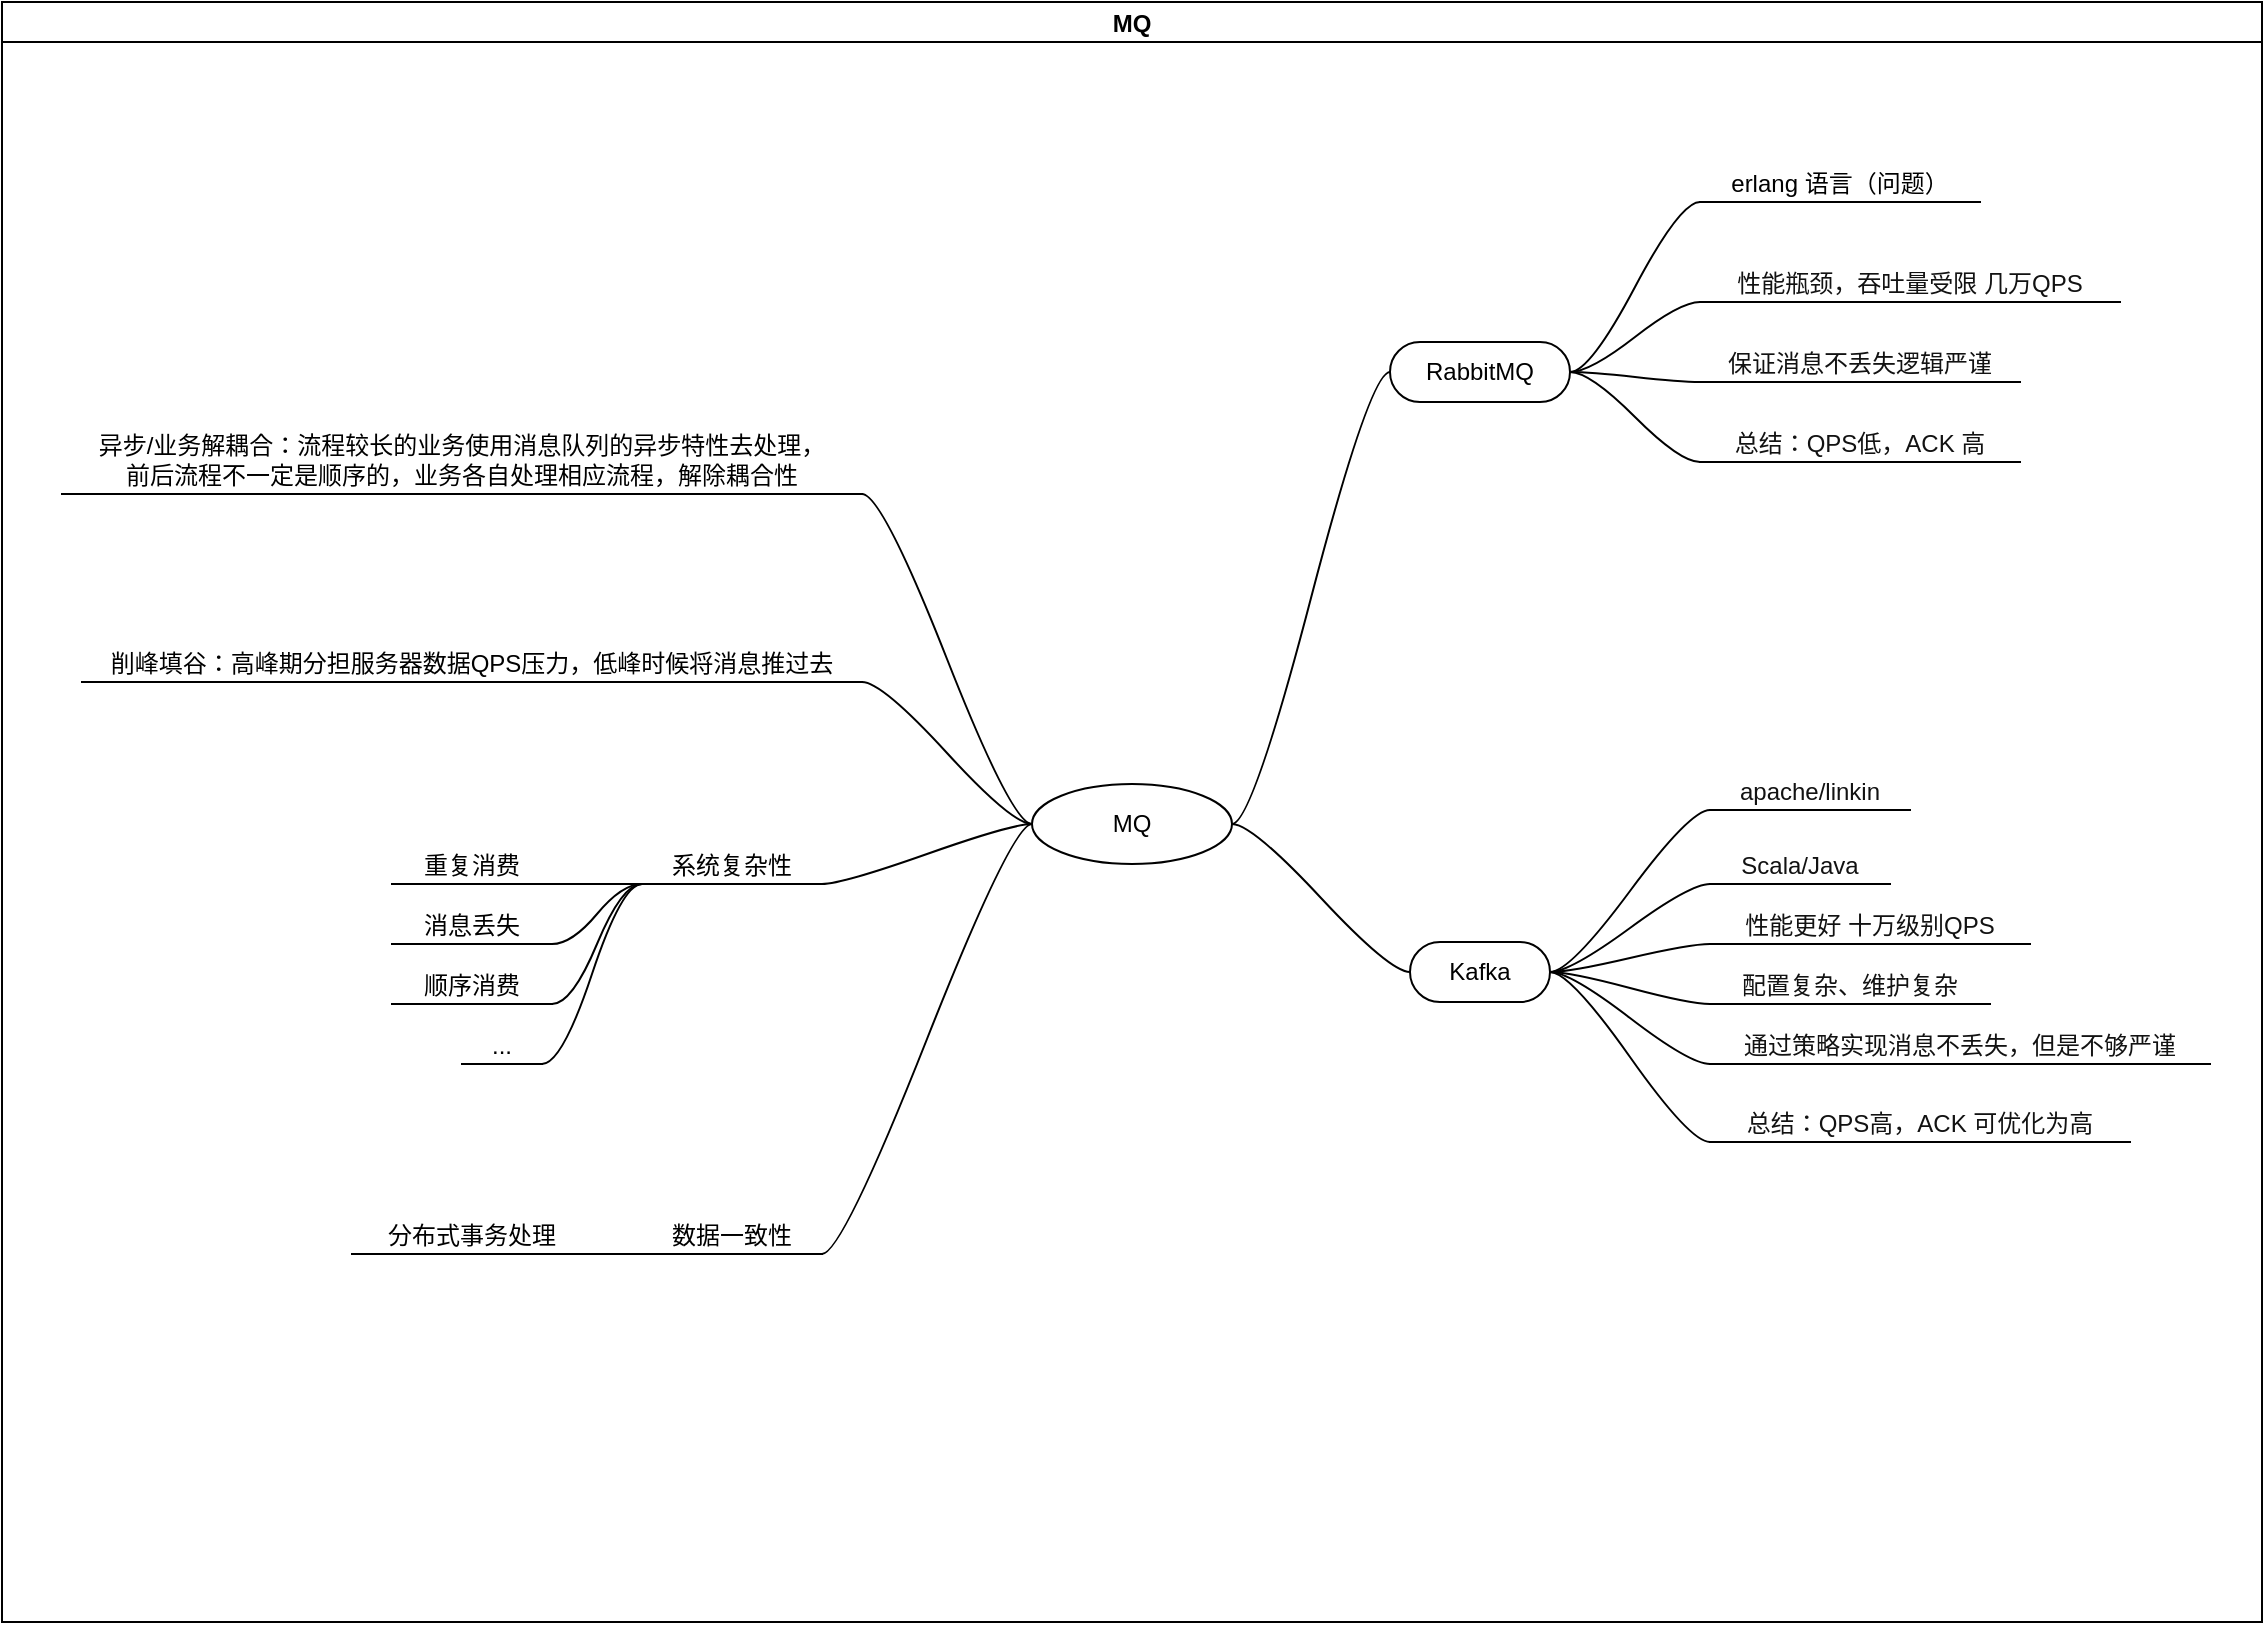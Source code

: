 <mxfile version="16.1.2" type="device"><diagram id="EsEOUA4yxL0yUVSUixGv" name="MQ"><mxGraphModel dx="1005" dy="727" grid="1" gridSize="10" guides="1" tooltips="1" connect="1" arrows="1" fold="1" page="1" pageScale="1" pageWidth="1169" pageHeight="827" math="0" shadow="0"><root><mxCell id="0"/><mxCell id="1" parent="0"/><mxCell id="F-Ff-eHJoBKHqlpSilNS-1" value="MQ" style="swimlane;startSize=20;horizontal=1;containerType=tree;movable=0;resizable=0;fontSize=12;" parent="1" vertex="1"><mxGeometry x="20" y="10" width="1130" height="810" as="geometry"/></mxCell><mxCell id="F-Ff-eHJoBKHqlpSilNS-2" value="" style="edgeStyle=entityRelationEdgeStyle;startArrow=none;endArrow=none;segment=10;curved=1;rounded=0;fontSize=12;" parent="F-Ff-eHJoBKHqlpSilNS-1" source="F-Ff-eHJoBKHqlpSilNS-6" target="F-Ff-eHJoBKHqlpSilNS-7" edge="1"><mxGeometry relative="1" as="geometry"/></mxCell><mxCell id="F-Ff-eHJoBKHqlpSilNS-4" value="" style="edgeStyle=entityRelationEdgeStyle;startArrow=none;endArrow=none;segment=10;curved=1;rounded=0;fontSize=12;" parent="F-Ff-eHJoBKHqlpSilNS-1" source="F-Ff-eHJoBKHqlpSilNS-6" target="F-Ff-eHJoBKHqlpSilNS-9" edge="1"><mxGeometry relative="1" as="geometry"/></mxCell><mxCell id="F-Ff-eHJoBKHqlpSilNS-6" value="MQ" style="ellipse;whiteSpace=wrap;html=1;align=center;treeFolding=1;treeMoving=1;newEdgeStyle={&quot;edgeStyle&quot;:&quot;entityRelationEdgeStyle&quot;,&quot;startArrow&quot;:&quot;none&quot;,&quot;endArrow&quot;:&quot;none&quot;,&quot;segment&quot;:10,&quot;curved&quot;:1};fontSize=12;" parent="F-Ff-eHJoBKHqlpSilNS-1" vertex="1"><mxGeometry x="515" y="391" width="100" height="40" as="geometry"/></mxCell><mxCell id="F-Ff-eHJoBKHqlpSilNS-7" value="RabbitMQ" style="whiteSpace=wrap;html=1;rounded=1;arcSize=50;align=center;verticalAlign=middle;strokeWidth=1;autosize=1;spacing=4;treeFolding=1;treeMoving=1;newEdgeStyle={&quot;edgeStyle&quot;:&quot;entityRelationEdgeStyle&quot;,&quot;startArrow&quot;:&quot;none&quot;,&quot;endArrow&quot;:&quot;none&quot;,&quot;segment&quot;:10,&quot;curved&quot;:1};fontSize=12;" parent="F-Ff-eHJoBKHqlpSilNS-1" vertex="1"><mxGeometry x="694" y="170" width="90" height="30" as="geometry"/></mxCell><mxCell id="F-Ff-eHJoBKHqlpSilNS-9" value="Kafka" style="whiteSpace=wrap;html=1;rounded=1;arcSize=50;align=center;verticalAlign=middle;strokeWidth=1;autosize=1;spacing=4;treeFolding=1;treeMoving=1;newEdgeStyle={&quot;edgeStyle&quot;:&quot;entityRelationEdgeStyle&quot;,&quot;startArrow&quot;:&quot;none&quot;,&quot;endArrow&quot;:&quot;none&quot;,&quot;segment&quot;:10,&quot;curved&quot;:1};fontSize=12;" parent="F-Ff-eHJoBKHqlpSilNS-1" vertex="1"><mxGeometry x="704" y="470" width="70" height="30" as="geometry"/></mxCell><mxCell id="DGxH7r01KGaVdlXAC2NN-2" value="" style="edgeStyle=entityRelationEdgeStyle;startArrow=none;endArrow=none;segment=10;curved=1;rounded=0;fontSize=12;" edge="1" target="DGxH7r01KGaVdlXAC2NN-3" source="F-Ff-eHJoBKHqlpSilNS-6" parent="F-Ff-eHJoBKHqlpSilNS-1"><mxGeometry relative="1" as="geometry"><mxPoint x="400" y="421" as="sourcePoint"/></mxGeometry></mxCell><mxCell id="DGxH7r01KGaVdlXAC2NN-3" value="异步/业务解耦合：流程较长的业务使用消息队列的异步特性去处理，&lt;br style=&quot;font-size: 12px;&quot;&gt;前后流程不一定是顺序的，业务各自处理相应流程，解除耦合性" style="whiteSpace=wrap;html=1;shape=partialRectangle;top=0;left=0;bottom=1;right=0;points=[[0,1],[1,1]];fillColor=none;align=center;verticalAlign=bottom;routingCenterY=0.5;snapToPoint=1;autosize=1;treeFolding=1;treeMoving=1;newEdgeStyle={&quot;edgeStyle&quot;:&quot;entityRelationEdgeStyle&quot;,&quot;startArrow&quot;:&quot;none&quot;,&quot;endArrow&quot;:&quot;none&quot;,&quot;segment&quot;:10,&quot;curved&quot;:1};fontSize=12;" vertex="1" parent="F-Ff-eHJoBKHqlpSilNS-1"><mxGeometry x="30" y="216" width="400" height="30" as="geometry"/></mxCell><mxCell id="DGxH7r01KGaVdlXAC2NN-4" value="" style="edgeStyle=entityRelationEdgeStyle;startArrow=none;endArrow=none;segment=10;curved=1;rounded=0;fontSize=12;" edge="1" target="DGxH7r01KGaVdlXAC2NN-5" source="F-Ff-eHJoBKHqlpSilNS-6" parent="F-Ff-eHJoBKHqlpSilNS-1"><mxGeometry relative="1" as="geometry"><mxPoint x="400" y="421" as="sourcePoint"/></mxGeometry></mxCell><mxCell id="DGxH7r01KGaVdlXAC2NN-5" value="削峰填谷：高峰期分担服务器数据QPS压力，低峰时候将消息推过去" style="whiteSpace=wrap;html=1;shape=partialRectangle;top=0;left=0;bottom=1;right=0;points=[[0,1],[1,1]];fillColor=none;align=center;verticalAlign=bottom;routingCenterY=0.5;snapToPoint=1;autosize=1;treeFolding=1;treeMoving=1;newEdgeStyle={&quot;edgeStyle&quot;:&quot;entityRelationEdgeStyle&quot;,&quot;startArrow&quot;:&quot;none&quot;,&quot;endArrow&quot;:&quot;none&quot;,&quot;segment&quot;:10,&quot;curved&quot;:1};fontSize=12;" vertex="1" parent="F-Ff-eHJoBKHqlpSilNS-1"><mxGeometry x="40" y="320" width="390" height="20" as="geometry"/></mxCell><mxCell id="DGxH7r01KGaVdlXAC2NN-6" value="" style="edgeStyle=entityRelationEdgeStyle;startArrow=none;endArrow=none;segment=10;curved=1;rounded=0;fontSize=12;" edge="1" target="DGxH7r01KGaVdlXAC2NN-7" source="F-Ff-eHJoBKHqlpSilNS-6" parent="F-Ff-eHJoBKHqlpSilNS-1"><mxGeometry relative="1" as="geometry"><mxPoint x="400" y="421" as="sourcePoint"/></mxGeometry></mxCell><mxCell id="DGxH7r01KGaVdlXAC2NN-7" value="系统复杂性" style="whiteSpace=wrap;html=1;shape=partialRectangle;top=0;left=0;bottom=1;right=0;points=[[0,1],[1,1]];fillColor=none;align=center;verticalAlign=bottom;routingCenterY=0.5;snapToPoint=1;autosize=1;treeFolding=1;treeMoving=1;newEdgeStyle={&quot;edgeStyle&quot;:&quot;entityRelationEdgeStyle&quot;,&quot;startArrow&quot;:&quot;none&quot;,&quot;endArrow&quot;:&quot;none&quot;,&quot;segment&quot;:10,&quot;curved&quot;:1};fontSize=12;" vertex="1" parent="F-Ff-eHJoBKHqlpSilNS-1"><mxGeometry x="320" y="421" width="90" height="20" as="geometry"/></mxCell><mxCell id="DGxH7r01KGaVdlXAC2NN-8" value="" style="edgeStyle=entityRelationEdgeStyle;startArrow=none;endArrow=none;segment=10;curved=1;rounded=0;fontSize=12;" edge="1" target="DGxH7r01KGaVdlXAC2NN-9" source="F-Ff-eHJoBKHqlpSilNS-6" parent="F-Ff-eHJoBKHqlpSilNS-1"><mxGeometry relative="1" as="geometry"><mxPoint x="400" y="421" as="sourcePoint"/></mxGeometry></mxCell><mxCell id="DGxH7r01KGaVdlXAC2NN-9" value="数据一致性" style="whiteSpace=wrap;html=1;shape=partialRectangle;top=0;left=0;bottom=1;right=0;points=[[0,1],[1,1]];fillColor=none;align=center;verticalAlign=bottom;routingCenterY=0.5;snapToPoint=1;autosize=1;treeFolding=1;treeMoving=1;newEdgeStyle={&quot;edgeStyle&quot;:&quot;entityRelationEdgeStyle&quot;,&quot;startArrow&quot;:&quot;none&quot;,&quot;endArrow&quot;:&quot;none&quot;,&quot;segment&quot;:10,&quot;curved&quot;:1};fontSize=12;" vertex="1" parent="F-Ff-eHJoBKHqlpSilNS-1"><mxGeometry x="320" y="606" width="90" height="20" as="geometry"/></mxCell><mxCell id="DGxH7r01KGaVdlXAC2NN-10" value="erlang 语言（问题）" style="whiteSpace=wrap;html=1;shape=partialRectangle;top=0;left=0;bottom=1;right=0;points=[[0,1],[1,1]];fillColor=none;align=center;verticalAlign=bottom;routingCenterY=0.5;snapToPoint=1;recursiveResize=0;autosize=1;treeFolding=1;treeMoving=1;newEdgeStyle={&quot;edgeStyle&quot;:&quot;entityRelationEdgeStyle&quot;,&quot;startArrow&quot;:&quot;none&quot;,&quot;endArrow&quot;:&quot;none&quot;,&quot;segment&quot;:10,&quot;curved&quot;:1};fontSize=12;" vertex="1" parent="F-Ff-eHJoBKHqlpSilNS-1"><mxGeometry x="849" y="80" width="140" height="20" as="geometry"/></mxCell><mxCell id="DGxH7r01KGaVdlXAC2NN-11" value="" style="edgeStyle=entityRelationEdgeStyle;startArrow=none;endArrow=none;segment=10;curved=1;rounded=0;fontSize=12;" edge="1" target="DGxH7r01KGaVdlXAC2NN-10" parent="F-Ff-eHJoBKHqlpSilNS-1" source="F-Ff-eHJoBKHqlpSilNS-7"><mxGeometry relative="1" as="geometry"><mxPoint x="814" y="280" as="sourcePoint"/></mxGeometry></mxCell><mxCell id="DGxH7r01KGaVdlXAC2NN-12" value="&lt;span style=&quot;color: rgb(18, 18, 18); font-size: 12px; background-color: rgb(255, 255, 255);&quot;&gt;apache/linkin&lt;/span&gt;" style="whiteSpace=wrap;html=1;shape=partialRectangle;top=0;left=0;bottom=1;right=0;points=[[0,1],[1,1]];fillColor=none;align=center;verticalAlign=bottom;routingCenterY=0.5;snapToPoint=1;recursiveResize=0;autosize=1;treeFolding=1;treeMoving=1;newEdgeStyle={&quot;edgeStyle&quot;:&quot;entityRelationEdgeStyle&quot;,&quot;startArrow&quot;:&quot;none&quot;,&quot;endArrow&quot;:&quot;none&quot;,&quot;segment&quot;:10,&quot;curved&quot;:1};fontSize=12;" vertex="1" parent="F-Ff-eHJoBKHqlpSilNS-1"><mxGeometry x="854" y="384" width="100" height="20" as="geometry"/></mxCell><mxCell id="DGxH7r01KGaVdlXAC2NN-13" value="" style="edgeStyle=entityRelationEdgeStyle;startArrow=none;endArrow=none;segment=10;curved=1;rounded=0;fontSize=12;" edge="1" target="DGxH7r01KGaVdlXAC2NN-12" parent="F-Ff-eHJoBKHqlpSilNS-1" source="F-Ff-eHJoBKHqlpSilNS-9"><mxGeometry relative="1" as="geometry"><mxPoint x="804" y="590" as="sourcePoint"/></mxGeometry></mxCell><mxCell id="DGxH7r01KGaVdlXAC2NN-14" value="" style="edgeStyle=entityRelationEdgeStyle;startArrow=none;endArrow=none;segment=10;curved=1;rounded=0;fontSize=12;" edge="1" target="DGxH7r01KGaVdlXAC2NN-15" source="F-Ff-eHJoBKHqlpSilNS-7" parent="F-Ff-eHJoBKHqlpSilNS-1"><mxGeometry relative="1" as="geometry"><mxPoint x="794" y="260" as="sourcePoint"/></mxGeometry></mxCell><mxCell id="DGxH7r01KGaVdlXAC2NN-15" value="&lt;span style=&quot;color: rgb(18, 18, 18); font-size: 12px; background-color: rgb(255, 255, 255);&quot;&gt;性能瓶颈，吞吐量受限 几万QPS&lt;/span&gt;" style="whiteSpace=wrap;html=1;shape=partialRectangle;top=0;left=0;bottom=1;right=0;points=[[0,1],[1,1]];fillColor=none;align=center;verticalAlign=bottom;routingCenterY=0.5;snapToPoint=1;recursiveResize=0;autosize=1;treeFolding=1;treeMoving=1;newEdgeStyle={&quot;edgeStyle&quot;:&quot;entityRelationEdgeStyle&quot;,&quot;startArrow&quot;:&quot;none&quot;,&quot;endArrow&quot;:&quot;none&quot;,&quot;segment&quot;:10,&quot;curved&quot;:1};fontSize=12;" vertex="1" parent="F-Ff-eHJoBKHqlpSilNS-1"><mxGeometry x="849" y="130" width="210" height="20" as="geometry"/></mxCell><mxCell id="DGxH7r01KGaVdlXAC2NN-16" value="" style="edgeStyle=entityRelationEdgeStyle;startArrow=none;endArrow=none;segment=10;curved=1;rounded=0;fontSize=12;" edge="1" target="DGxH7r01KGaVdlXAC2NN-17" source="F-Ff-eHJoBKHqlpSilNS-9" parent="F-Ff-eHJoBKHqlpSilNS-1"><mxGeometry relative="1" as="geometry"><mxPoint x="784" y="570" as="sourcePoint"/></mxGeometry></mxCell><mxCell id="DGxH7r01KGaVdlXAC2NN-17" value="&lt;span style=&quot;color: rgb(18 , 18 , 18) ; font-size: 12px ; background-color: rgb(255 , 255 , 255)&quot;&gt;性能更好 十万级别QPS&lt;/span&gt;" style="whiteSpace=wrap;html=1;shape=partialRectangle;top=0;left=0;bottom=1;right=0;points=[[0,1],[1,1]];fillColor=none;align=center;verticalAlign=bottom;routingCenterY=0.5;snapToPoint=1;recursiveResize=0;autosize=1;treeFolding=1;treeMoving=1;newEdgeStyle={&quot;edgeStyle&quot;:&quot;entityRelationEdgeStyle&quot;,&quot;startArrow&quot;:&quot;none&quot;,&quot;endArrow&quot;:&quot;none&quot;,&quot;segment&quot;:10,&quot;curved&quot;:1};fontSize=12;" vertex="1" parent="F-Ff-eHJoBKHqlpSilNS-1"><mxGeometry x="854" y="451" width="160" height="20" as="geometry"/></mxCell><mxCell id="DGxH7r01KGaVdlXAC2NN-18" value="" style="edgeStyle=entityRelationEdgeStyle;startArrow=none;endArrow=none;segment=10;curved=1;rounded=0;fontSize=12;" edge="1" target="DGxH7r01KGaVdlXAC2NN-19" source="F-Ff-eHJoBKHqlpSilNS-9" parent="F-Ff-eHJoBKHqlpSilNS-1"><mxGeometry relative="1" as="geometry"><mxPoint x="784" y="570" as="sourcePoint"/></mxGeometry></mxCell><mxCell id="DGxH7r01KGaVdlXAC2NN-19" value="&lt;font color=&quot;#121212&quot; style=&quot;font-size: 12px;&quot;&gt;&lt;span style=&quot;font-size: 12px; background-color: rgb(255, 255, 255);&quot;&gt;Scala/Java&lt;/span&gt;&lt;/font&gt;" style="whiteSpace=wrap;html=1;shape=partialRectangle;top=0;left=0;bottom=1;right=0;points=[[0,1],[1,1]];fillColor=none;align=center;verticalAlign=bottom;routingCenterY=0.5;snapToPoint=1;recursiveResize=0;autosize=1;treeFolding=1;treeMoving=1;newEdgeStyle={&quot;edgeStyle&quot;:&quot;entityRelationEdgeStyle&quot;,&quot;startArrow&quot;:&quot;none&quot;,&quot;endArrow&quot;:&quot;none&quot;,&quot;segment&quot;:10,&quot;curved&quot;:1};fontSize=12;" vertex="1" parent="F-Ff-eHJoBKHqlpSilNS-1"><mxGeometry x="854" y="421" width="90" height="20" as="geometry"/></mxCell><mxCell id="DGxH7r01KGaVdlXAC2NN-20" value="" style="edgeStyle=entityRelationEdgeStyle;startArrow=none;endArrow=none;segment=10;curved=1;rounded=0;fontSize=12;" edge="1" target="DGxH7r01KGaVdlXAC2NN-21" source="F-Ff-eHJoBKHqlpSilNS-9" parent="F-Ff-eHJoBKHqlpSilNS-1"><mxGeometry relative="1" as="geometry"><mxPoint x="784" y="570" as="sourcePoint"/></mxGeometry></mxCell><mxCell id="DGxH7r01KGaVdlXAC2NN-21" value="&lt;span style=&quot;color: rgb(18, 18, 18); font-size: 12px; background-color: rgb(255, 255, 255);&quot;&gt;配置复杂、维护复杂&lt;/span&gt;" style="whiteSpace=wrap;html=1;shape=partialRectangle;top=0;left=0;bottom=1;right=0;points=[[0,1],[1,1]];fillColor=none;align=center;verticalAlign=bottom;routingCenterY=0.5;snapToPoint=1;recursiveResize=0;autosize=1;treeFolding=1;treeMoving=1;newEdgeStyle={&quot;edgeStyle&quot;:&quot;entityRelationEdgeStyle&quot;,&quot;startArrow&quot;:&quot;none&quot;,&quot;endArrow&quot;:&quot;none&quot;,&quot;segment&quot;:10,&quot;curved&quot;:1};fontSize=12;" vertex="1" parent="F-Ff-eHJoBKHqlpSilNS-1"><mxGeometry x="854" y="481" width="140" height="20" as="geometry"/></mxCell><mxCell id="DGxH7r01KGaVdlXAC2NN-22" value="" style="edgeStyle=entityRelationEdgeStyle;startArrow=none;endArrow=none;segment=10;curved=1;rounded=0;fontSize=12;" edge="1" target="DGxH7r01KGaVdlXAC2NN-23" source="F-Ff-eHJoBKHqlpSilNS-7" parent="F-Ff-eHJoBKHqlpSilNS-1"><mxGeometry relative="1" as="geometry"><mxPoint x="794" y="260" as="sourcePoint"/></mxGeometry></mxCell><mxCell id="DGxH7r01KGaVdlXAC2NN-23" value="&lt;font color=&quot;#121212&quot; style=&quot;font-size: 12px;&quot;&gt;&lt;span style=&quot;font-size: 12px; background-color: rgb(255, 255, 255);&quot;&gt;保证消息不丢失逻辑严谨&lt;/span&gt;&lt;/font&gt;" style="whiteSpace=wrap;html=1;shape=partialRectangle;top=0;left=0;bottom=1;right=0;points=[[0,1],[1,1]];fillColor=none;align=center;verticalAlign=bottom;routingCenterY=0.5;snapToPoint=1;recursiveResize=0;autosize=1;treeFolding=1;treeMoving=1;newEdgeStyle={&quot;edgeStyle&quot;:&quot;entityRelationEdgeStyle&quot;,&quot;startArrow&quot;:&quot;none&quot;,&quot;endArrow&quot;:&quot;none&quot;,&quot;segment&quot;:10,&quot;curved&quot;:1};fontSize=12;" vertex="1" parent="F-Ff-eHJoBKHqlpSilNS-1"><mxGeometry x="849" y="170" width="160" height="20" as="geometry"/></mxCell><mxCell id="DGxH7r01KGaVdlXAC2NN-24" value="" style="edgeStyle=entityRelationEdgeStyle;startArrow=none;endArrow=none;segment=10;curved=1;rounded=0;fontSize=12;" edge="1" target="DGxH7r01KGaVdlXAC2NN-25" source="F-Ff-eHJoBKHqlpSilNS-9" parent="F-Ff-eHJoBKHqlpSilNS-1"><mxGeometry relative="1" as="geometry"><mxPoint x="784" y="570" as="sourcePoint"/></mxGeometry></mxCell><mxCell id="DGxH7r01KGaVdlXAC2NN-25" value="&lt;span style=&quot;color: rgb(18, 18, 18); font-size: 12px; background-color: rgb(255, 255, 255);&quot;&gt;通过策略实现消息不丢失，但是不够严谨&lt;/span&gt;" style="whiteSpace=wrap;html=1;shape=partialRectangle;top=0;left=0;bottom=1;right=0;points=[[0,1],[1,1]];fillColor=none;align=center;verticalAlign=bottom;routingCenterY=0.5;snapToPoint=1;recursiveResize=0;autosize=1;treeFolding=1;treeMoving=1;newEdgeStyle={&quot;edgeStyle&quot;:&quot;entityRelationEdgeStyle&quot;,&quot;startArrow&quot;:&quot;none&quot;,&quot;endArrow&quot;:&quot;none&quot;,&quot;segment&quot;:10,&quot;curved&quot;:1};fontSize=12;" vertex="1" parent="F-Ff-eHJoBKHqlpSilNS-1"><mxGeometry x="854" y="511" width="250" height="20" as="geometry"/></mxCell><mxCell id="DGxH7r01KGaVdlXAC2NN-26" value="" style="edgeStyle=entityRelationEdgeStyle;startArrow=none;endArrow=none;segment=10;curved=1;rounded=0;fontSize=12;" edge="1" target="DGxH7r01KGaVdlXAC2NN-27" source="F-Ff-eHJoBKHqlpSilNS-7" parent="F-Ff-eHJoBKHqlpSilNS-1"><mxGeometry relative="1" as="geometry"><mxPoint x="794" y="260" as="sourcePoint"/></mxGeometry></mxCell><mxCell id="DGxH7r01KGaVdlXAC2NN-27" value="&lt;font color=&quot;#121212&quot; style=&quot;font-size: 12px;&quot;&gt;&lt;span style=&quot;font-size: 12px; background-color: rgb(255, 255, 255);&quot;&gt;总结：QPS低，ACK 高&lt;/span&gt;&lt;/font&gt;" style="whiteSpace=wrap;html=1;shape=partialRectangle;top=0;left=0;bottom=1;right=0;points=[[0,1],[1,1]];fillColor=none;align=center;verticalAlign=bottom;routingCenterY=0.5;snapToPoint=1;recursiveResize=0;autosize=1;treeFolding=1;treeMoving=1;newEdgeStyle={&quot;edgeStyle&quot;:&quot;entityRelationEdgeStyle&quot;,&quot;startArrow&quot;:&quot;none&quot;,&quot;endArrow&quot;:&quot;none&quot;,&quot;segment&quot;:10,&quot;curved&quot;:1};fontSize=12;" vertex="1" parent="F-Ff-eHJoBKHqlpSilNS-1"><mxGeometry x="849" y="210" width="160" height="20" as="geometry"/></mxCell><mxCell id="DGxH7r01KGaVdlXAC2NN-28" value="" style="edgeStyle=entityRelationEdgeStyle;startArrow=none;endArrow=none;segment=10;curved=1;rounded=0;fontSize=12;" edge="1" target="DGxH7r01KGaVdlXAC2NN-29" source="F-Ff-eHJoBKHqlpSilNS-9" parent="F-Ff-eHJoBKHqlpSilNS-1"><mxGeometry relative="1" as="geometry"><mxPoint x="784" y="570" as="sourcePoint"/></mxGeometry></mxCell><mxCell id="DGxH7r01KGaVdlXAC2NN-29" value="&lt;span style=&quot;color: rgb(18 , 18 , 18) ; font-size: 12px ; background-color: rgb(255 , 255 , 255)&quot;&gt;总结：QPS高，ACK 可优化为高&lt;/span&gt;" style="whiteSpace=wrap;html=1;shape=partialRectangle;top=0;left=0;bottom=1;right=0;points=[[0,1],[1,1]];fillColor=none;align=center;verticalAlign=bottom;routingCenterY=0.5;snapToPoint=1;recursiveResize=0;autosize=1;treeFolding=1;treeMoving=1;newEdgeStyle={&quot;edgeStyle&quot;:&quot;entityRelationEdgeStyle&quot;,&quot;startArrow&quot;:&quot;none&quot;,&quot;endArrow&quot;:&quot;none&quot;,&quot;segment&quot;:10,&quot;curved&quot;:1};fontSize=12;" vertex="1" parent="F-Ff-eHJoBKHqlpSilNS-1"><mxGeometry x="854" y="550" width="210" height="20" as="geometry"/></mxCell><mxCell id="DGxH7r01KGaVdlXAC2NN-30" value="" style="edgeStyle=entityRelationEdgeStyle;startArrow=none;endArrow=none;segment=10;curved=1;rounded=0;fontSize=12;" edge="1" target="DGxH7r01KGaVdlXAC2NN-31" source="DGxH7r01KGaVdlXAC2NN-7" parent="F-Ff-eHJoBKHqlpSilNS-1"><mxGeometry relative="1" as="geometry"><mxPoint x="535" y="421" as="sourcePoint"/></mxGeometry></mxCell><mxCell id="DGxH7r01KGaVdlXAC2NN-31" value="重复消费" style="whiteSpace=wrap;html=1;shape=partialRectangle;top=0;left=0;bottom=1;right=0;points=[[0,1],[1,1]];fillColor=none;align=center;verticalAlign=bottom;routingCenterY=0.5;snapToPoint=1;autosize=1;treeFolding=1;treeMoving=1;newEdgeStyle={&quot;edgeStyle&quot;:&quot;entityRelationEdgeStyle&quot;,&quot;startArrow&quot;:&quot;none&quot;,&quot;endArrow&quot;:&quot;none&quot;,&quot;segment&quot;:10,&quot;curved&quot;:1};fontSize=12;" vertex="1" parent="F-Ff-eHJoBKHqlpSilNS-1"><mxGeometry x="195" y="421" width="80" height="20" as="geometry"/></mxCell><mxCell id="DGxH7r01KGaVdlXAC2NN-32" value="" style="edgeStyle=entityRelationEdgeStyle;startArrow=none;endArrow=none;segment=10;curved=1;rounded=0;fontSize=12;" edge="1" target="DGxH7r01KGaVdlXAC2NN-33" source="DGxH7r01KGaVdlXAC2NN-7" parent="F-Ff-eHJoBKHqlpSilNS-1"><mxGeometry relative="1" as="geometry"><mxPoint x="340.455" y="451.182" as="sourcePoint"/></mxGeometry></mxCell><mxCell id="DGxH7r01KGaVdlXAC2NN-33" value="消息丢失" style="whiteSpace=wrap;html=1;shape=partialRectangle;top=0;left=0;bottom=1;right=0;points=[[0,1],[1,1]];fillColor=none;align=center;verticalAlign=bottom;routingCenterY=0.5;snapToPoint=1;autosize=1;treeFolding=1;treeMoving=1;newEdgeStyle={&quot;edgeStyle&quot;:&quot;entityRelationEdgeStyle&quot;,&quot;startArrow&quot;:&quot;none&quot;,&quot;endArrow&quot;:&quot;none&quot;,&quot;segment&quot;:10,&quot;curved&quot;:1};fontSize=12;" vertex="1" parent="F-Ff-eHJoBKHqlpSilNS-1"><mxGeometry x="195" y="451" width="80" height="20" as="geometry"/></mxCell><mxCell id="DGxH7r01KGaVdlXAC2NN-34" value="" style="edgeStyle=entityRelationEdgeStyle;startArrow=none;endArrow=none;segment=10;curved=1;rounded=0;fontSize=12;" edge="1" target="DGxH7r01KGaVdlXAC2NN-35" source="DGxH7r01KGaVdlXAC2NN-7" parent="F-Ff-eHJoBKHqlpSilNS-1"><mxGeometry relative="1" as="geometry"><mxPoint x="340.455" y="451.182" as="sourcePoint"/></mxGeometry></mxCell><mxCell id="DGxH7r01KGaVdlXAC2NN-35" value="顺序消费" style="whiteSpace=wrap;html=1;shape=partialRectangle;top=0;left=0;bottom=1;right=0;points=[[0,1],[1,1]];fillColor=none;align=center;verticalAlign=bottom;routingCenterY=0.5;snapToPoint=1;autosize=1;treeFolding=1;treeMoving=1;newEdgeStyle={&quot;edgeStyle&quot;:&quot;entityRelationEdgeStyle&quot;,&quot;startArrow&quot;:&quot;none&quot;,&quot;endArrow&quot;:&quot;none&quot;,&quot;segment&quot;:10,&quot;curved&quot;:1};fontSize=12;" vertex="1" parent="F-Ff-eHJoBKHqlpSilNS-1"><mxGeometry x="195" y="481" width="80" height="20" as="geometry"/></mxCell><mxCell id="DGxH7r01KGaVdlXAC2NN-36" value="" style="edgeStyle=entityRelationEdgeStyle;startArrow=none;endArrow=none;segment=10;curved=1;rounded=0;fontSize=12;" edge="1" target="DGxH7r01KGaVdlXAC2NN-37" source="DGxH7r01KGaVdlXAC2NN-7" parent="F-Ff-eHJoBKHqlpSilNS-1"><mxGeometry relative="1" as="geometry"><mxPoint x="340.455" y="451.182" as="sourcePoint"/></mxGeometry></mxCell><mxCell id="DGxH7r01KGaVdlXAC2NN-37" value="..." style="whiteSpace=wrap;html=1;shape=partialRectangle;top=0;left=0;bottom=1;right=0;points=[[0,1],[1,1]];fillColor=none;align=center;verticalAlign=bottom;routingCenterY=0.5;snapToPoint=1;autosize=1;treeFolding=1;treeMoving=1;newEdgeStyle={&quot;edgeStyle&quot;:&quot;entityRelationEdgeStyle&quot;,&quot;startArrow&quot;:&quot;none&quot;,&quot;endArrow&quot;:&quot;none&quot;,&quot;segment&quot;:10,&quot;curved&quot;:1};fontSize=12;" vertex="1" parent="F-Ff-eHJoBKHqlpSilNS-1"><mxGeometry x="230" y="511" width="40" height="20" as="geometry"/></mxCell><mxCell id="DGxH7r01KGaVdlXAC2NN-38" value="" style="edgeStyle=entityRelationEdgeStyle;startArrow=none;endArrow=none;segment=10;curved=1;rounded=0;fontSize=12;" edge="1" target="DGxH7r01KGaVdlXAC2NN-39" source="DGxH7r01KGaVdlXAC2NN-9" parent="F-Ff-eHJoBKHqlpSilNS-1"><mxGeometry relative="1" as="geometry"><mxPoint x="535" y="421" as="sourcePoint"/></mxGeometry></mxCell><mxCell id="DGxH7r01KGaVdlXAC2NN-39" value="分布式事务处理" style="whiteSpace=wrap;html=1;shape=partialRectangle;top=0;left=0;bottom=1;right=0;points=[[0,1],[1,1]];fillColor=none;align=center;verticalAlign=bottom;routingCenterY=0.5;snapToPoint=1;autosize=1;treeFolding=1;treeMoving=1;newEdgeStyle={&quot;edgeStyle&quot;:&quot;entityRelationEdgeStyle&quot;,&quot;startArrow&quot;:&quot;none&quot;,&quot;endArrow&quot;:&quot;none&quot;,&quot;segment&quot;:10,&quot;curved&quot;:1};fontSize=12;" vertex="1" parent="F-Ff-eHJoBKHqlpSilNS-1"><mxGeometry x="175" y="606" width="120" height="20" as="geometry"/></mxCell></root></mxGraphModel></diagram></mxfile>